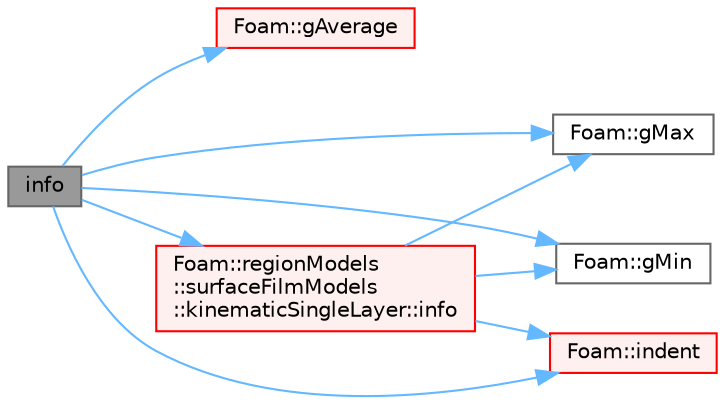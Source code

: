 digraph "info"
{
 // LATEX_PDF_SIZE
  bgcolor="transparent";
  edge [fontname=Helvetica,fontsize=10,labelfontname=Helvetica,labelfontsize=10];
  node [fontname=Helvetica,fontsize=10,shape=box,height=0.2,width=0.4];
  rankdir="LR";
  Node1 [id="Node000001",label="info",height=0.2,width=0.4,color="gray40", fillcolor="grey60", style="filled", fontcolor="black",tooltip=" "];
  Node1 -> Node2 [id="edge1_Node000001_Node000002",color="steelblue1",style="solid",tooltip=" "];
  Node2 [id="Node000002",label="Foam::gAverage",height=0.2,width=0.4,color="red", fillcolor="#FFF0F0", style="filled",URL="$namespaceFoam.html#ab45e56189711a2e5cdd381a0e2b6cc5c",tooltip=" "];
  Node1 -> Node25 [id="edge2_Node000001_Node000025",color="steelblue1",style="solid",tooltip=" "];
  Node25 [id="Node000025",label="Foam::gMax",height=0.2,width=0.4,color="grey40", fillcolor="white", style="filled",URL="$namespaceFoam.html#ae8d631fb8e841947408bb711abfb1e67",tooltip=" "];
  Node1 -> Node26 [id="edge3_Node000001_Node000026",color="steelblue1",style="solid",tooltip=" "];
  Node26 [id="Node000026",label="Foam::gMin",height=0.2,width=0.4,color="grey40", fillcolor="white", style="filled",URL="$namespaceFoam.html#aca330ee6cfe7d602300dbc5905f8c9f6",tooltip=" "];
  Node1 -> Node27 [id="edge4_Node000001_Node000027",color="steelblue1",style="solid",tooltip=" "];
  Node27 [id="Node000027",label="Foam::indent",height=0.2,width=0.4,color="red", fillcolor="#FFF0F0", style="filled",URL="$namespaceFoam.html#a7e15d05978b545ad4cbf3149a70b0dbf",tooltip=" "];
  Node1 -> Node29 [id="edge5_Node000001_Node000029",color="steelblue1",style="solid",tooltip=" "];
  Node29 [id="Node000029",label="Foam::regionModels\l::surfaceFilmModels\l::kinematicSingleLayer::info",height=0.2,width=0.4,color="red", fillcolor="#FFF0F0", style="filled",URL="$classFoam_1_1regionModels_1_1surfaceFilmModels_1_1kinematicSingleLayer.html#ac1b66fe77173de9e5e8542b2823d6071",tooltip=" "];
  Node29 -> Node25 [id="edge6_Node000029_Node000025",color="steelblue1",style="solid",tooltip=" "];
  Node29 -> Node26 [id="edge7_Node000029_Node000026",color="steelblue1",style="solid",tooltip=" "];
  Node29 -> Node27 [id="edge8_Node000029_Node000027",color="steelblue1",style="solid",tooltip=" "];
}
